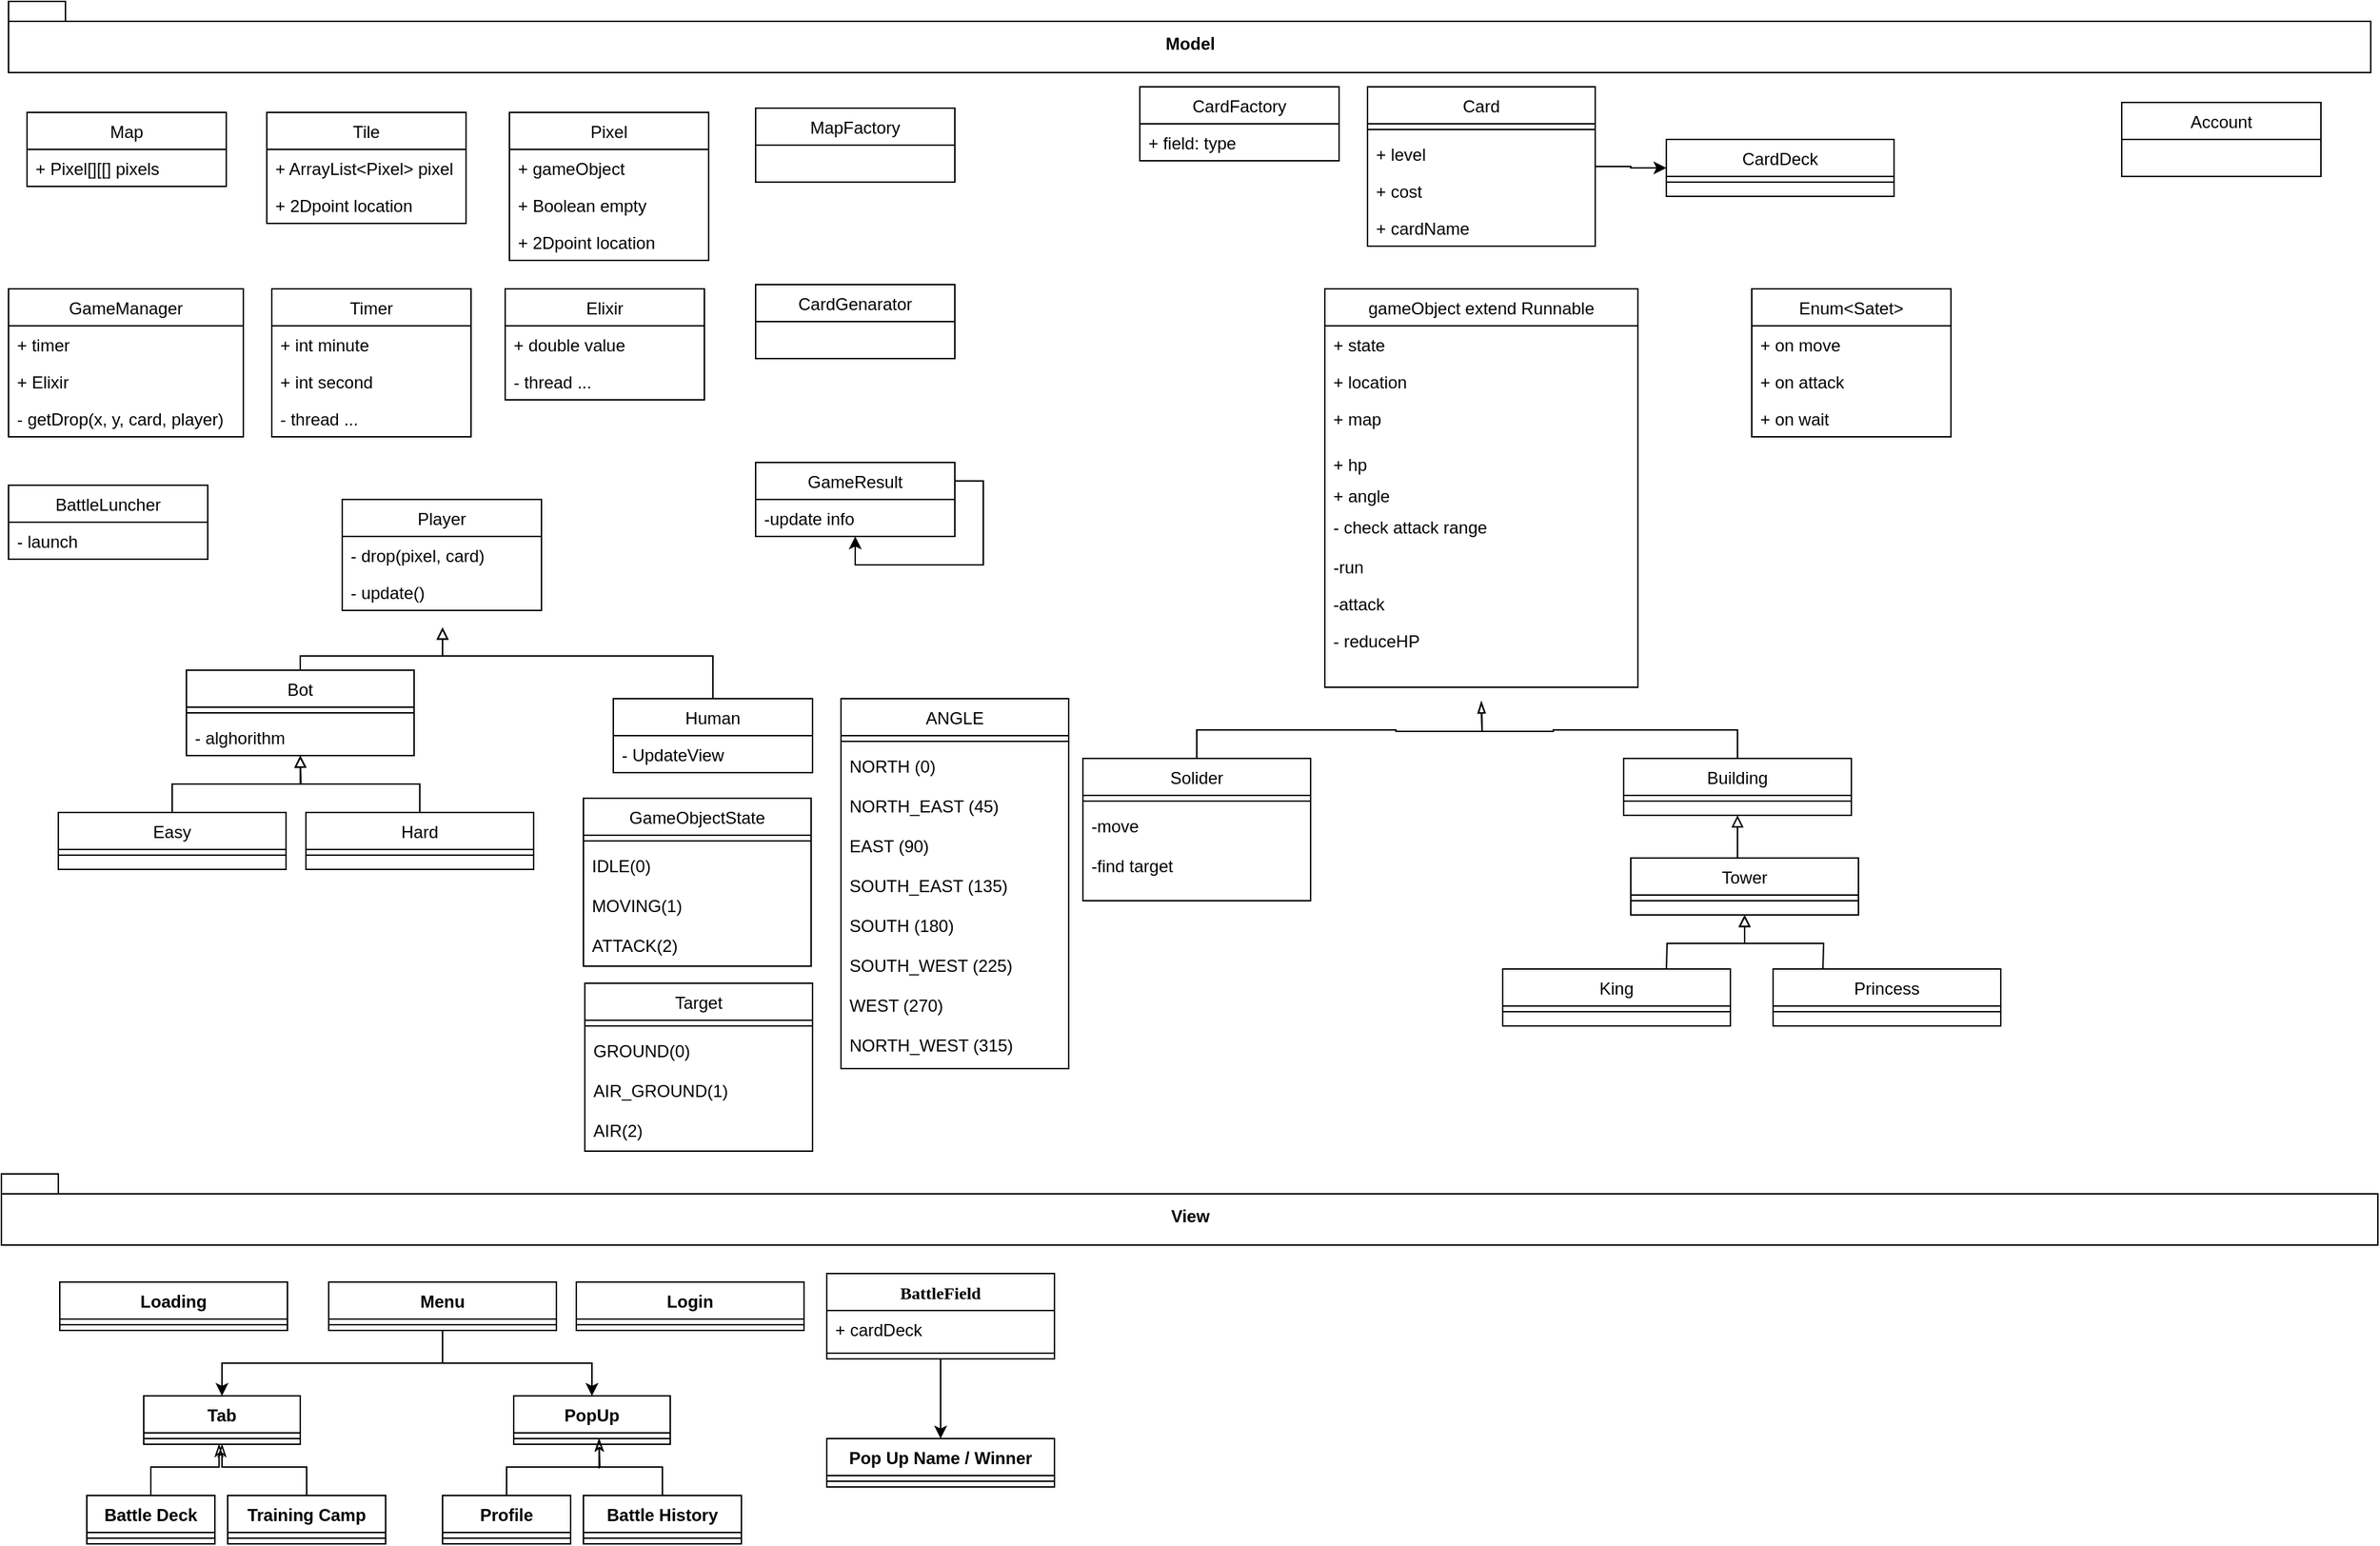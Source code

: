 <mxfile version="14.8.5" type="github">
  <diagram id="C5RBs43oDa-KdzZeNtuy" name="Page-1">
    <mxGraphModel dx="1504" dy="692" grid="1" gridSize="10" guides="1" tooltips="1" connect="1" arrows="1" fold="1" page="1" pageScale="1" pageWidth="827" pageHeight="1169" math="0" shadow="0">
      <root>
        <mxCell id="WIyWlLk6GJQsqaUBKTNV-0" />
        <mxCell id="WIyWlLk6GJQsqaUBKTNV-1" parent="WIyWlLk6GJQsqaUBKTNV-0" />
        <mxCell id="vwh6TF44wRvRAHBiwVrO-34" style="edgeStyle=orthogonalEdgeStyle;rounded=0;orthogonalLoop=1;jettySize=auto;html=1;exitX=0.5;exitY=0;exitDx=0;exitDy=0;endArrow=block;endFill=0;" parent="WIyWlLk6GJQsqaUBKTNV-1" source="zkfFHV4jXpPFQw0GAbJ--13" edge="1">
          <mxGeometry relative="1" as="geometry">
            <mxPoint x="320" y="440" as="targetPoint" />
            <Array as="points">
              <mxPoint x="220" y="460" />
              <mxPoint x="320" y="460" />
            </Array>
          </mxGeometry>
        </mxCell>
        <mxCell id="zkfFHV4jXpPFQw0GAbJ--13" value="Bot" style="swimlane;fontStyle=0;align=center;verticalAlign=top;childLayout=stackLayout;horizontal=1;startSize=26;horizontalStack=0;resizeParent=1;resizeLast=0;collapsible=1;marginBottom=0;rounded=0;shadow=0;strokeWidth=1;" parent="WIyWlLk6GJQsqaUBKTNV-1" vertex="1">
          <mxGeometry x="140" y="470" width="160" height="60" as="geometry">
            <mxRectangle x="340" y="380" width="170" height="26" as="alternateBounds" />
          </mxGeometry>
        </mxCell>
        <mxCell id="zkfFHV4jXpPFQw0GAbJ--15" value="" style="line;html=1;strokeWidth=1;align=left;verticalAlign=middle;spacingTop=-1;spacingLeft=3;spacingRight=3;rotatable=0;labelPosition=right;points=[];portConstraint=eastwest;" parent="zkfFHV4jXpPFQw0GAbJ--13" vertex="1">
          <mxGeometry y="26" width="160" height="8" as="geometry" />
        </mxCell>
        <mxCell id="vwh6TF44wRvRAHBiwVrO-35" value="- alghorithm" style="text;strokeColor=none;fillColor=none;align=left;verticalAlign=top;spacingLeft=4;spacingRight=4;overflow=hidden;rotatable=0;points=[[0,0.5],[1,0.5]];portConstraint=eastwest;" parent="zkfFHV4jXpPFQw0GAbJ--13" vertex="1">
          <mxGeometry y="34" width="160" height="26" as="geometry" />
        </mxCell>
        <mxCell id="m0_-Z6Xck56UKlyoazXp-0" value="View" style="shape=folder;fontStyle=1;spacingTop=10;tabWidth=40;tabHeight=14;tabPosition=left;html=1;" parent="WIyWlLk6GJQsqaUBKTNV-1" vertex="1">
          <mxGeometry x="10" y="824" width="1670" height="50" as="geometry" />
        </mxCell>
        <mxCell id="m0_-Z6Xck56UKlyoazXp-8" style="edgeStyle=orthogonalEdgeStyle;rounded=0;orthogonalLoop=1;jettySize=auto;html=1;exitX=0.75;exitY=0;exitDx=0;exitDy=0;entryX=0.5;entryY=1;entryDx=0;entryDy=0;endArrow=block;endFill=0;" parent="WIyWlLk6GJQsqaUBKTNV-1" source="m0_-Z6Xck56UKlyoazXp-4" target="zkfFHV4jXpPFQw0GAbJ--13" edge="1">
          <mxGeometry relative="1" as="geometry">
            <Array as="points">
              <mxPoint x="130" y="570" />
              <mxPoint x="130" y="550" />
              <mxPoint x="220" y="550" />
            </Array>
          </mxGeometry>
        </mxCell>
        <mxCell id="m0_-Z6Xck56UKlyoazXp-4" value="Easy&#xa;" style="swimlane;fontStyle=0;align=center;verticalAlign=top;childLayout=stackLayout;horizontal=1;startSize=26;horizontalStack=0;resizeParent=1;resizeLast=0;collapsible=1;marginBottom=0;rounded=0;shadow=0;strokeWidth=1;" parent="WIyWlLk6GJQsqaUBKTNV-1" vertex="1">
          <mxGeometry x="50" y="570" width="160" height="40" as="geometry">
            <mxRectangle x="340" y="380" width="170" height="26" as="alternateBounds" />
          </mxGeometry>
        </mxCell>
        <mxCell id="m0_-Z6Xck56UKlyoazXp-5" value="" style="line;html=1;strokeWidth=1;align=left;verticalAlign=middle;spacingTop=-1;spacingLeft=3;spacingRight=3;rotatable=0;labelPosition=right;points=[];portConstraint=eastwest;" parent="m0_-Z6Xck56UKlyoazXp-4" vertex="1">
          <mxGeometry y="26" width="160" height="8" as="geometry" />
        </mxCell>
        <mxCell id="m0_-Z6Xck56UKlyoazXp-9" style="edgeStyle=orthogonalEdgeStyle;rounded=0;orthogonalLoop=1;jettySize=auto;html=1;exitX=0.5;exitY=0;exitDx=0;exitDy=0;endArrow=block;endFill=0;" parent="WIyWlLk6GJQsqaUBKTNV-1" source="m0_-Z6Xck56UKlyoazXp-6" edge="1">
          <mxGeometry relative="1" as="geometry">
            <mxPoint x="220" y="530" as="targetPoint" />
            <mxPoint x="280" y="570" as="sourcePoint" />
          </mxGeometry>
        </mxCell>
        <mxCell id="m0_-Z6Xck56UKlyoazXp-6" value="Hard" style="swimlane;fontStyle=0;align=center;verticalAlign=top;childLayout=stackLayout;horizontal=1;startSize=26;horizontalStack=0;resizeParent=1;resizeLast=0;collapsible=1;marginBottom=0;rounded=0;shadow=0;strokeWidth=1;" parent="WIyWlLk6GJQsqaUBKTNV-1" vertex="1">
          <mxGeometry x="224" y="570" width="160" height="40" as="geometry">
            <mxRectangle x="340" y="380" width="170" height="26" as="alternateBounds" />
          </mxGeometry>
        </mxCell>
        <mxCell id="m0_-Z6Xck56UKlyoazXp-7" value="" style="line;html=1;strokeWidth=1;align=left;verticalAlign=middle;spacingTop=-1;spacingLeft=3;spacingRight=3;rotatable=0;labelPosition=right;points=[];portConstraint=eastwest;" parent="m0_-Z6Xck56UKlyoazXp-6" vertex="1">
          <mxGeometry y="26" width="160" height="8" as="geometry" />
        </mxCell>
        <mxCell id="gLrqmTYGZ2MxuX518SLK-47" style="edgeStyle=orthogonalEdgeStyle;rounded=0;orthogonalLoop=1;jettySize=auto;html=1;exitX=1;exitY=0.5;exitDx=0;exitDy=0;entryX=0;entryY=0.5;entryDx=0;entryDy=0;fontFamily=Verdana;endArrow=classic;endFill=1;" parent="WIyWlLk6GJQsqaUBKTNV-1" source="m0_-Z6Xck56UKlyoazXp-17" target="gLrqmTYGZ2MxuX518SLK-44" edge="1">
          <mxGeometry relative="1" as="geometry" />
        </mxCell>
        <mxCell id="m0_-Z6Xck56UKlyoazXp-17" value="Card" style="swimlane;fontStyle=0;align=center;verticalAlign=top;childLayout=stackLayout;horizontal=1;startSize=26;horizontalStack=0;resizeParent=1;resizeLast=0;collapsible=1;marginBottom=0;rounded=0;shadow=0;strokeWidth=1;" parent="WIyWlLk6GJQsqaUBKTNV-1" vertex="1">
          <mxGeometry x="970" y="60" width="160" height="112" as="geometry">
            <mxRectangle x="550" y="140" width="160" height="26" as="alternateBounds" />
          </mxGeometry>
        </mxCell>
        <mxCell id="m0_-Z6Xck56UKlyoazXp-18" value="" style="line;html=1;strokeWidth=1;align=left;verticalAlign=middle;spacingTop=-1;spacingLeft=3;spacingRight=3;rotatable=0;labelPosition=right;points=[];portConstraint=eastwest;" parent="m0_-Z6Xck56UKlyoazXp-17" vertex="1">
          <mxGeometry y="26" width="160" height="8" as="geometry" />
        </mxCell>
        <mxCell id="zqAuQhhgoHddIaEAl3AS-35" value="+ level" style="text;strokeColor=none;fillColor=none;align=left;verticalAlign=top;spacingLeft=4;spacingRight=4;overflow=hidden;rotatable=0;points=[[0,0.5],[1,0.5]];portConstraint=eastwest;" parent="m0_-Z6Xck56UKlyoazXp-17" vertex="1">
          <mxGeometry y="34" width="160" height="26" as="geometry" />
        </mxCell>
        <mxCell id="zqAuQhhgoHddIaEAl3AS-34" value="+ cost" style="text;strokeColor=none;fillColor=none;align=left;verticalAlign=top;spacingLeft=4;spacingRight=4;overflow=hidden;rotatable=0;points=[[0,0.5],[1,0.5]];portConstraint=eastwest;" parent="m0_-Z6Xck56UKlyoazXp-17" vertex="1">
          <mxGeometry y="60" width="160" height="26" as="geometry" />
        </mxCell>
        <mxCell id="zqAuQhhgoHddIaEAl3AS-37" value="+ cardName" style="text;strokeColor=none;fillColor=none;align=left;verticalAlign=top;spacingLeft=4;spacingRight=4;overflow=hidden;rotatable=0;points=[[0,0.5],[1,0.5]];portConstraint=eastwest;" parent="m0_-Z6Xck56UKlyoazXp-17" vertex="1">
          <mxGeometry y="86" width="160" height="26" as="geometry" />
        </mxCell>
        <mxCell id="m0_-Z6Xck56UKlyoazXp-35" value="Model" style="shape=folder;fontStyle=1;spacingTop=10;tabWidth=40;tabHeight=14;tabPosition=left;html=1;" parent="WIyWlLk6GJQsqaUBKTNV-1" vertex="1">
          <mxGeometry x="15" width="1660" height="50" as="geometry" />
        </mxCell>
        <mxCell id="m0_-Z6Xck56UKlyoazXp-59" value="Loading" style="swimlane;fontStyle=1;align=center;verticalAlign=top;childLayout=stackLayout;horizontal=1;startSize=26;horizontalStack=0;resizeParent=1;resizeParentMax=0;resizeLast=0;collapsible=1;marginBottom=0;fillColor=none;gradientColor=none;" parent="WIyWlLk6GJQsqaUBKTNV-1" vertex="1">
          <mxGeometry x="51" y="900" width="160" height="34" as="geometry" />
        </mxCell>
        <mxCell id="m0_-Z6Xck56UKlyoazXp-61" value="" style="line;strokeWidth=1;fillColor=none;align=left;verticalAlign=middle;spacingTop=-1;spacingLeft=3;spacingRight=3;rotatable=0;labelPosition=right;points=[];portConstraint=eastwest;" parent="m0_-Z6Xck56UKlyoazXp-59" vertex="1">
          <mxGeometry y="26" width="160" height="8" as="geometry" />
        </mxCell>
        <mxCell id="m0_-Z6Xck56UKlyoazXp-80" style="edgeStyle=orthogonalEdgeStyle;rounded=0;orthogonalLoop=1;jettySize=auto;html=1;exitX=0.5;exitY=1;exitDx=0;exitDy=0;entryX=0.5;entryY=0;entryDx=0;entryDy=0;endArrow=classic;endFill=1;" parent="WIyWlLk6GJQsqaUBKTNV-1" source="m0_-Z6Xck56UKlyoazXp-63" target="m0_-Z6Xck56UKlyoazXp-75" edge="1">
          <mxGeometry relative="1" as="geometry" />
        </mxCell>
        <mxCell id="m0_-Z6Xck56UKlyoazXp-93" style="edgeStyle=orthogonalEdgeStyle;rounded=0;orthogonalLoop=1;jettySize=auto;html=1;exitX=0.5;exitY=1;exitDx=0;exitDy=0;endArrow=classic;endFill=1;" parent="WIyWlLk6GJQsqaUBKTNV-1" source="m0_-Z6Xck56UKlyoazXp-63" target="m0_-Z6Xck56UKlyoazXp-91" edge="1">
          <mxGeometry relative="1" as="geometry" />
        </mxCell>
        <mxCell id="m0_-Z6Xck56UKlyoazXp-63" value="Menu" style="swimlane;fontStyle=1;align=center;verticalAlign=top;childLayout=stackLayout;horizontal=1;startSize=26;horizontalStack=0;resizeParent=1;resizeParentMax=0;resizeLast=0;collapsible=1;marginBottom=0;fillColor=none;gradientColor=none;" parent="WIyWlLk6GJQsqaUBKTNV-1" vertex="1">
          <mxGeometry x="240" y="900" width="160" height="34" as="geometry" />
        </mxCell>
        <mxCell id="m0_-Z6Xck56UKlyoazXp-65" value="" style="line;strokeWidth=1;fillColor=none;align=left;verticalAlign=middle;spacingTop=-1;spacingLeft=3;spacingRight=3;rotatable=0;labelPosition=right;points=[];portConstraint=eastwest;" parent="m0_-Z6Xck56UKlyoazXp-63" vertex="1">
          <mxGeometry y="26" width="160" height="8" as="geometry" />
        </mxCell>
        <mxCell id="m0_-Z6Xck56UKlyoazXp-67" value="Login" style="swimlane;fontStyle=1;align=center;verticalAlign=top;childLayout=stackLayout;horizontal=1;startSize=26;horizontalStack=0;resizeParent=1;resizeParentMax=0;resizeLast=0;collapsible=1;marginBottom=0;fillColor=none;gradientColor=none;" parent="WIyWlLk6GJQsqaUBKTNV-1" vertex="1">
          <mxGeometry x="414" y="900" width="160" height="34" as="geometry" />
        </mxCell>
        <mxCell id="m0_-Z6Xck56UKlyoazXp-69" value="" style="line;strokeWidth=1;fillColor=none;align=left;verticalAlign=middle;spacingTop=-1;spacingLeft=3;spacingRight=3;rotatable=0;labelPosition=right;points=[];portConstraint=eastwest;" parent="m0_-Z6Xck56UKlyoazXp-67" vertex="1">
          <mxGeometry y="26" width="160" height="8" as="geometry" />
        </mxCell>
        <mxCell id="m0_-Z6Xck56UKlyoazXp-85" style="edgeStyle=orthogonalEdgeStyle;rounded=0;orthogonalLoop=1;jettySize=auto;html=1;exitX=0.5;exitY=1;exitDx=0;exitDy=0;entryX=0.5;entryY=0;entryDx=0;entryDy=0;endArrow=classic;endFill=1;" parent="WIyWlLk6GJQsqaUBKTNV-1" source="gLrqmTYGZ2MxuX518SLK-24" target="m0_-Z6Xck56UKlyoazXp-81" edge="1">
          <mxGeometry relative="1" as="geometry">
            <mxPoint x="670" y="980" as="sourcePoint" />
          </mxGeometry>
        </mxCell>
        <mxCell id="m0_-Z6Xck56UKlyoazXp-75" value="Tab" style="swimlane;fontStyle=1;align=center;verticalAlign=top;childLayout=stackLayout;horizontal=1;startSize=26;horizontalStack=0;resizeParent=1;resizeParentMax=0;resizeLast=0;collapsible=1;marginBottom=0;fillColor=none;gradientColor=none;" parent="WIyWlLk6GJQsqaUBKTNV-1" vertex="1">
          <mxGeometry x="110" y="980" width="110" height="34" as="geometry" />
        </mxCell>
        <mxCell id="m0_-Z6Xck56UKlyoazXp-77" value="" style="line;strokeWidth=1;fillColor=none;align=left;verticalAlign=middle;spacingTop=-1;spacingLeft=3;spacingRight=3;rotatable=0;labelPosition=right;points=[];portConstraint=eastwest;" parent="m0_-Z6Xck56UKlyoazXp-75" vertex="1">
          <mxGeometry y="26" width="110" height="8" as="geometry" />
        </mxCell>
        <mxCell id="m0_-Z6Xck56UKlyoazXp-81" value="Pop Up Name / Winner" style="swimlane;fontStyle=1;align=center;verticalAlign=top;childLayout=stackLayout;horizontal=1;startSize=26;horizontalStack=0;resizeParent=1;resizeParentMax=0;resizeLast=0;collapsible=1;marginBottom=0;fillColor=none;gradientColor=none;" parent="WIyWlLk6GJQsqaUBKTNV-1" vertex="1">
          <mxGeometry x="590" y="1010" width="160" height="34" as="geometry" />
        </mxCell>
        <mxCell id="m0_-Z6Xck56UKlyoazXp-83" value="" style="line;strokeWidth=1;fillColor=none;align=left;verticalAlign=middle;spacingTop=-1;spacingLeft=3;spacingRight=3;rotatable=0;labelPosition=right;points=[];portConstraint=eastwest;" parent="m0_-Z6Xck56UKlyoazXp-81" vertex="1">
          <mxGeometry y="26" width="160" height="8" as="geometry" />
        </mxCell>
        <mxCell id="m0_-Z6Xck56UKlyoazXp-91" value="PopUp" style="swimlane;fontStyle=1;align=center;verticalAlign=top;childLayout=stackLayout;horizontal=1;startSize=26;horizontalStack=0;resizeParent=1;resizeParentMax=0;resizeLast=0;collapsible=1;marginBottom=0;fillColor=none;gradientColor=none;" parent="WIyWlLk6GJQsqaUBKTNV-1" vertex="1">
          <mxGeometry x="370" y="980" width="110" height="34" as="geometry" />
        </mxCell>
        <mxCell id="m0_-Z6Xck56UKlyoazXp-92" value="" style="line;strokeWidth=1;fillColor=none;align=left;verticalAlign=middle;spacingTop=-1;spacingLeft=3;spacingRight=3;rotatable=0;labelPosition=right;points=[];portConstraint=eastwest;" parent="m0_-Z6Xck56UKlyoazXp-91" vertex="1">
          <mxGeometry y="26" width="110" height="8" as="geometry" />
        </mxCell>
        <mxCell id="gLrqmTYGZ2MxuX518SLK-5" style="edgeStyle=orthogonalEdgeStyle;rounded=0;orthogonalLoop=1;jettySize=auto;html=1;exitX=0.5;exitY=0;exitDx=0;exitDy=0;entryX=0.481;entryY=1;entryDx=0;entryDy=0;entryPerimeter=0;endArrow=classicThin;endFill=0;" parent="WIyWlLk6GJQsqaUBKTNV-1" source="gLrqmTYGZ2MxuX518SLK-0" target="m0_-Z6Xck56UKlyoazXp-77" edge="1">
          <mxGeometry relative="1" as="geometry" />
        </mxCell>
        <mxCell id="gLrqmTYGZ2MxuX518SLK-0" value="Battle Deck" style="swimlane;fontStyle=1;align=center;verticalAlign=top;childLayout=stackLayout;horizontal=1;startSize=26;horizontalStack=0;resizeParent=1;resizeParentMax=0;resizeLast=0;collapsible=1;marginBottom=0;fillColor=none;gradientColor=none;" parent="WIyWlLk6GJQsqaUBKTNV-1" vertex="1">
          <mxGeometry x="70" y="1050" width="90" height="34" as="geometry" />
        </mxCell>
        <mxCell id="gLrqmTYGZ2MxuX518SLK-1" value="" style="line;strokeWidth=1;fillColor=none;align=left;verticalAlign=middle;spacingTop=-1;spacingLeft=3;spacingRight=3;rotatable=0;labelPosition=right;points=[];portConstraint=eastwest;" parent="gLrqmTYGZ2MxuX518SLK-0" vertex="1">
          <mxGeometry y="26" width="90" height="8" as="geometry" />
        </mxCell>
        <mxCell id="gLrqmTYGZ2MxuX518SLK-10" style="edgeStyle=orthogonalEdgeStyle;rounded=0;orthogonalLoop=1;jettySize=auto;html=1;exitX=0.5;exitY=0;exitDx=0;exitDy=0;endArrow=classicThin;endFill=0;entryX=0.5;entryY=1;entryDx=0;entryDy=0;" parent="WIyWlLk6GJQsqaUBKTNV-1" source="gLrqmTYGZ2MxuX518SLK-2" target="m0_-Z6Xck56UKlyoazXp-75" edge="1">
          <mxGeometry relative="1" as="geometry">
            <mxPoint x="180" y="1020" as="targetPoint" />
          </mxGeometry>
        </mxCell>
        <mxCell id="gLrqmTYGZ2MxuX518SLK-2" value="Training Camp" style="swimlane;fontStyle=1;align=center;verticalAlign=top;childLayout=stackLayout;horizontal=1;startSize=26;horizontalStack=0;resizeParent=1;resizeParentMax=0;resizeLast=0;collapsible=1;marginBottom=0;fillColor=none;gradientColor=none;" parent="WIyWlLk6GJQsqaUBKTNV-1" vertex="1">
          <mxGeometry x="169" y="1050" width="111" height="34" as="geometry" />
        </mxCell>
        <mxCell id="gLrqmTYGZ2MxuX518SLK-3" value="" style="line;strokeWidth=1;fillColor=none;align=left;verticalAlign=middle;spacingTop=-1;spacingLeft=3;spacingRight=3;rotatable=0;labelPosition=right;points=[];portConstraint=eastwest;" parent="gLrqmTYGZ2MxuX518SLK-2" vertex="1">
          <mxGeometry y="26" width="111" height="8" as="geometry" />
        </mxCell>
        <mxCell id="gLrqmTYGZ2MxuX518SLK-21" style="edgeStyle=orthogonalEdgeStyle;rounded=0;orthogonalLoop=1;jettySize=auto;html=1;exitX=0.5;exitY=0;exitDx=0;exitDy=0;endArrow=classicThin;endFill=0;" parent="WIyWlLk6GJQsqaUBKTNV-1" source="gLrqmTYGZ2MxuX518SLK-11" edge="1">
          <mxGeometry relative="1" as="geometry">
            <mxPoint x="430" y="1010" as="targetPoint" />
          </mxGeometry>
        </mxCell>
        <mxCell id="gLrqmTYGZ2MxuX518SLK-11" value="Profile" style="swimlane;fontStyle=1;align=center;verticalAlign=top;childLayout=stackLayout;horizontal=1;startSize=26;horizontalStack=0;resizeParent=1;resizeParentMax=0;resizeLast=0;collapsible=1;marginBottom=0;fillColor=none;gradientColor=none;" parent="WIyWlLk6GJQsqaUBKTNV-1" vertex="1">
          <mxGeometry x="320" y="1050" width="90" height="34" as="geometry" />
        </mxCell>
        <mxCell id="gLrqmTYGZ2MxuX518SLK-12" value="" style="line;strokeWidth=1;fillColor=none;align=left;verticalAlign=middle;spacingTop=-1;spacingLeft=3;spacingRight=3;rotatable=0;labelPosition=right;points=[];portConstraint=eastwest;" parent="gLrqmTYGZ2MxuX518SLK-11" vertex="1">
          <mxGeometry y="26" width="90" height="8" as="geometry" />
        </mxCell>
        <mxCell id="gLrqmTYGZ2MxuX518SLK-19" style="edgeStyle=orthogonalEdgeStyle;rounded=0;orthogonalLoop=1;jettySize=auto;html=1;exitX=0.5;exitY=0;exitDx=0;exitDy=0;endArrow=classicThin;endFill=0;" parent="WIyWlLk6GJQsqaUBKTNV-1" source="gLrqmTYGZ2MxuX518SLK-13" edge="1">
          <mxGeometry relative="1" as="geometry">
            <mxPoint x="430" y="1010" as="targetPoint" />
          </mxGeometry>
        </mxCell>
        <mxCell id="gLrqmTYGZ2MxuX518SLK-13" value=" Battle History" style="swimlane;fontStyle=1;align=center;verticalAlign=top;childLayout=stackLayout;horizontal=1;startSize=26;horizontalStack=0;resizeParent=1;resizeParentMax=0;resizeLast=0;collapsible=1;marginBottom=0;fillColor=none;gradientColor=none;" parent="WIyWlLk6GJQsqaUBKTNV-1" vertex="1">
          <mxGeometry x="419" y="1050" width="111" height="34" as="geometry" />
        </mxCell>
        <mxCell id="gLrqmTYGZ2MxuX518SLK-14" value="" style="line;strokeWidth=1;fillColor=none;align=left;verticalAlign=middle;spacingTop=-1;spacingLeft=3;spacingRight=3;rotatable=0;labelPosition=right;points=[];portConstraint=eastwest;" parent="gLrqmTYGZ2MxuX518SLK-13" vertex="1">
          <mxGeometry y="26" width="111" height="8" as="geometry" />
        </mxCell>
        <mxCell id="gLrqmTYGZ2MxuX518SLK-24" value="BattleField" style="swimlane;fontStyle=1;align=center;verticalAlign=top;childLayout=stackLayout;horizontal=1;startSize=26;horizontalStack=0;resizeParent=1;resizeParentMax=0;resizeLast=0;collapsible=1;marginBottom=0;fontFamily=Verdana;" parent="WIyWlLk6GJQsqaUBKTNV-1" vertex="1">
          <mxGeometry x="590" y="894" width="160" height="60" as="geometry" />
        </mxCell>
        <mxCell id="gLrqmTYGZ2MxuX518SLK-25" value="+ cardDeck" style="text;strokeColor=none;fillColor=none;align=left;verticalAlign=top;spacingLeft=4;spacingRight=4;overflow=hidden;rotatable=0;points=[[0,0.5],[1,0.5]];portConstraint=eastwest;" parent="gLrqmTYGZ2MxuX518SLK-24" vertex="1">
          <mxGeometry y="26" width="160" height="26" as="geometry" />
        </mxCell>
        <mxCell id="gLrqmTYGZ2MxuX518SLK-26" value="" style="line;strokeWidth=1;fillColor=none;align=left;verticalAlign=middle;spacingTop=-1;spacingLeft=3;spacingRight=3;rotatable=0;labelPosition=right;points=[];portConstraint=eastwest;" parent="gLrqmTYGZ2MxuX518SLK-24" vertex="1">
          <mxGeometry y="52" width="160" height="8" as="geometry" />
        </mxCell>
        <mxCell id="gLrqmTYGZ2MxuX518SLK-44" value="CardDeck" style="swimlane;fontStyle=0;align=center;verticalAlign=top;childLayout=stackLayout;horizontal=1;startSize=26;horizontalStack=0;resizeParent=1;resizeLast=0;collapsible=1;marginBottom=0;rounded=0;shadow=0;strokeWidth=1;" parent="WIyWlLk6GJQsqaUBKTNV-1" vertex="1">
          <mxGeometry x="1180" y="97" width="160" height="40" as="geometry">
            <mxRectangle x="550" y="140" width="160" height="26" as="alternateBounds" />
          </mxGeometry>
        </mxCell>
        <mxCell id="gLrqmTYGZ2MxuX518SLK-45" value="" style="line;html=1;strokeWidth=1;align=left;verticalAlign=middle;spacingTop=-1;spacingLeft=3;spacingRight=3;rotatable=0;labelPosition=right;points=[];portConstraint=eastwest;" parent="gLrqmTYGZ2MxuX518SLK-44" vertex="1">
          <mxGeometry y="26" width="160" height="8" as="geometry" />
        </mxCell>
        <mxCell id="zqAuQhhgoHddIaEAl3AS-0" value="Map" style="swimlane;fontStyle=0;childLayout=stackLayout;horizontal=1;startSize=26;fillColor=none;horizontalStack=0;resizeParent=1;resizeParentMax=0;resizeLast=0;collapsible=1;marginBottom=0;" parent="WIyWlLk6GJQsqaUBKTNV-1" vertex="1">
          <mxGeometry x="28" y="78" width="140" height="52" as="geometry" />
        </mxCell>
        <mxCell id="zqAuQhhgoHddIaEAl3AS-2" value="+ Pixel[][[] pixels" style="text;strokeColor=none;fillColor=none;align=left;verticalAlign=top;spacingLeft=4;spacingRight=4;overflow=hidden;rotatable=0;points=[[0,0.5],[1,0.5]];portConstraint=eastwest;" parent="zqAuQhhgoHddIaEAl3AS-0" vertex="1">
          <mxGeometry y="26" width="140" height="26" as="geometry" />
        </mxCell>
        <mxCell id="zqAuQhhgoHddIaEAl3AS-4" value="Tile" style="swimlane;fontStyle=0;childLayout=stackLayout;horizontal=1;startSize=26;fillColor=none;horizontalStack=0;resizeParent=1;resizeParentMax=0;resizeLast=0;collapsible=1;marginBottom=0;" parent="WIyWlLk6GJQsqaUBKTNV-1" vertex="1">
          <mxGeometry x="196.5" y="78" width="140" height="78" as="geometry" />
        </mxCell>
        <mxCell id="zqAuQhhgoHddIaEAl3AS-5" value="+ ArrayList&lt;Pixel&gt; pixel" style="text;strokeColor=none;fillColor=none;align=left;verticalAlign=top;spacingLeft=4;spacingRight=4;overflow=hidden;rotatable=0;points=[[0,0.5],[1,0.5]];portConstraint=eastwest;" parent="zqAuQhhgoHddIaEAl3AS-4" vertex="1">
          <mxGeometry y="26" width="140" height="26" as="geometry" />
        </mxCell>
        <mxCell id="zqAuQhhgoHddIaEAl3AS-6" value="+ 2Dpoint location" style="text;strokeColor=none;fillColor=none;align=left;verticalAlign=top;spacingLeft=4;spacingRight=4;overflow=hidden;rotatable=0;points=[[0,0.5],[1,0.5]];portConstraint=eastwest;" parent="zqAuQhhgoHddIaEAl3AS-4" vertex="1">
          <mxGeometry y="52" width="140" height="26" as="geometry" />
        </mxCell>
        <mxCell id="zqAuQhhgoHddIaEAl3AS-8" value="Pixel" style="swimlane;fontStyle=0;childLayout=stackLayout;horizontal=1;startSize=26;fillColor=none;horizontalStack=0;resizeParent=1;resizeParentMax=0;resizeLast=0;collapsible=1;marginBottom=0;" parent="WIyWlLk6GJQsqaUBKTNV-1" vertex="1">
          <mxGeometry x="367" y="78" width="140" height="104" as="geometry" />
        </mxCell>
        <mxCell id="zqAuQhhgoHddIaEAl3AS-10" value="+ gameObject" style="text;strokeColor=none;fillColor=none;align=left;verticalAlign=top;spacingLeft=4;spacingRight=4;overflow=hidden;rotatable=0;points=[[0,0.5],[1,0.5]];portConstraint=eastwest;" parent="zqAuQhhgoHddIaEAl3AS-8" vertex="1">
          <mxGeometry y="26" width="140" height="26" as="geometry" />
        </mxCell>
        <mxCell id="zqAuQhhgoHddIaEAl3AS-11" value="+ Boolean empty" style="text;strokeColor=none;fillColor=none;align=left;verticalAlign=top;spacingLeft=4;spacingRight=4;overflow=hidden;rotatable=0;points=[[0,0.5],[1,0.5]];portConstraint=eastwest;" parent="zqAuQhhgoHddIaEAl3AS-8" vertex="1">
          <mxGeometry y="52" width="140" height="26" as="geometry" />
        </mxCell>
        <mxCell id="zqAuQhhgoHddIaEAl3AS-12" value="+ 2Dpoint location" style="text;strokeColor=none;fillColor=none;align=left;verticalAlign=top;spacingLeft=4;spacingRight=4;overflow=hidden;rotatable=0;points=[[0,0.5],[1,0.5]];portConstraint=eastwest;" parent="zqAuQhhgoHddIaEAl3AS-8" vertex="1">
          <mxGeometry y="78" width="140" height="26" as="geometry" />
        </mxCell>
        <mxCell id="zqAuQhhgoHddIaEAl3AS-14" value="gameObject extend Runnable" style="swimlane;fontStyle=0;childLayout=stackLayout;horizontal=1;startSize=26;fillColor=none;horizontalStack=0;resizeParent=1;resizeParentMax=0;resizeLast=0;collapsible=1;marginBottom=0;" parent="WIyWlLk6GJQsqaUBKTNV-1" vertex="1">
          <mxGeometry x="940" y="202" width="220" height="280" as="geometry" />
        </mxCell>
        <mxCell id="zqAuQhhgoHddIaEAl3AS-38" value="+ state" style="text;strokeColor=none;fillColor=none;align=left;verticalAlign=top;spacingLeft=4;spacingRight=4;overflow=hidden;rotatable=0;points=[[0,0.5],[1,0.5]];portConstraint=eastwest;" parent="zqAuQhhgoHddIaEAl3AS-14" vertex="1">
          <mxGeometry y="26" width="220" height="26" as="geometry" />
        </mxCell>
        <mxCell id="zqAuQhhgoHddIaEAl3AS-39" value="+ location" style="text;strokeColor=none;fillColor=none;align=left;verticalAlign=top;spacingLeft=4;spacingRight=4;overflow=hidden;rotatable=0;points=[[0,0.5],[1,0.5]];portConstraint=eastwest;" parent="zqAuQhhgoHddIaEAl3AS-14" vertex="1">
          <mxGeometry y="52" width="220" height="26" as="geometry" />
        </mxCell>
        <mxCell id="zqAuQhhgoHddIaEAl3AS-46" value="+ map" style="text;strokeColor=none;fillColor=none;align=left;verticalAlign=top;spacingLeft=4;spacingRight=4;overflow=hidden;rotatable=0;points=[[0,0.5],[1,0.5]];portConstraint=eastwest;" parent="zqAuQhhgoHddIaEAl3AS-14" vertex="1">
          <mxGeometry y="78" width="220" height="32" as="geometry" />
        </mxCell>
        <mxCell id="zqAuQhhgoHddIaEAl3AS-58" value="+ hp" style="text;strokeColor=none;fillColor=none;align=left;verticalAlign=top;spacingLeft=4;spacingRight=4;overflow=hidden;rotatable=0;points=[[0,0.5],[1,0.5]];portConstraint=eastwest;" parent="zqAuQhhgoHddIaEAl3AS-14" vertex="1">
          <mxGeometry y="110" width="220" height="22" as="geometry" />
        </mxCell>
        <mxCell id="zqAuQhhgoHddIaEAl3AS-36" value="+ angle" style="text;strokeColor=none;fillColor=none;align=left;verticalAlign=top;spacingLeft=4;spacingRight=4;overflow=hidden;rotatable=0;points=[[0,0.5],[1,0.5]];portConstraint=eastwest;" parent="zqAuQhhgoHddIaEAl3AS-14" vertex="1">
          <mxGeometry y="132" width="220" height="22" as="geometry" />
        </mxCell>
        <mxCell id="zqAuQhhgoHddIaEAl3AS-53" value="- check attack range" style="text;strokeColor=none;fillColor=none;align=left;verticalAlign=top;spacingLeft=4;spacingRight=4;overflow=hidden;rotatable=0;points=[[0,0.5],[1,0.5]];portConstraint=eastwest;" parent="zqAuQhhgoHddIaEAl3AS-14" vertex="1">
          <mxGeometry y="154" width="220" height="28" as="geometry" />
        </mxCell>
        <mxCell id="zqAuQhhgoHddIaEAl3AS-57" value="-run" style="text;strokeColor=none;fillColor=none;align=left;verticalAlign=top;spacingLeft=4;spacingRight=4;overflow=hidden;rotatable=0;points=[[0,0.5],[1,0.5]];portConstraint=eastwest;" parent="zqAuQhhgoHddIaEAl3AS-14" vertex="1">
          <mxGeometry y="182" width="220" height="26" as="geometry" />
        </mxCell>
        <mxCell id="zqAuQhhgoHddIaEAl3AS-62" value="-attack" style="text;strokeColor=none;fillColor=none;align=left;verticalAlign=top;spacingLeft=4;spacingRight=4;overflow=hidden;rotatable=0;points=[[0,0.5],[1,0.5]];portConstraint=eastwest;" parent="zqAuQhhgoHddIaEAl3AS-14" vertex="1">
          <mxGeometry y="208" width="220" height="26" as="geometry" />
        </mxCell>
        <mxCell id="zqAuQhhgoHddIaEAl3AS-52" value="- reduceHP" style="text;strokeColor=none;fillColor=none;align=left;verticalAlign=top;spacingLeft=4;spacingRight=4;overflow=hidden;rotatable=0;points=[[0,0.5],[1,0.5]];portConstraint=eastwest;" parent="zqAuQhhgoHddIaEAl3AS-14" vertex="1">
          <mxGeometry y="234" width="220" height="46" as="geometry" />
        </mxCell>
        <mxCell id="zqAuQhhgoHddIaEAl3AS-60" style="edgeStyle=orthogonalEdgeStyle;rounded=0;orthogonalLoop=1;jettySize=auto;html=1;exitX=0.5;exitY=0;exitDx=0;exitDy=0;endArrow=blockThin;endFill=0;" parent="WIyWlLk6GJQsqaUBKTNV-1" source="zqAuQhhgoHddIaEAl3AS-18" edge="1">
          <mxGeometry relative="1" as="geometry">
            <mxPoint x="1050" y="492" as="targetPoint" />
          </mxGeometry>
        </mxCell>
        <mxCell id="zqAuQhhgoHddIaEAl3AS-18" value="Solider" style="swimlane;fontStyle=0;align=center;verticalAlign=top;childLayout=stackLayout;horizontal=1;startSize=26;horizontalStack=0;resizeParent=1;resizeLast=0;collapsible=1;marginBottom=0;rounded=0;shadow=0;strokeWidth=1;" parent="WIyWlLk6GJQsqaUBKTNV-1" vertex="1">
          <mxGeometry x="770" y="532" width="160" height="100" as="geometry">
            <mxRectangle x="340" y="380" width="170" height="26" as="alternateBounds" />
          </mxGeometry>
        </mxCell>
        <mxCell id="zqAuQhhgoHddIaEAl3AS-19" value="" style="line;html=1;strokeWidth=1;align=left;verticalAlign=middle;spacingTop=-1;spacingLeft=3;spacingRight=3;rotatable=0;labelPosition=right;points=[];portConstraint=eastwest;" parent="zqAuQhhgoHddIaEAl3AS-18" vertex="1">
          <mxGeometry y="26" width="160" height="8" as="geometry" />
        </mxCell>
        <mxCell id="zqAuQhhgoHddIaEAl3AS-55" value="-move" style="text;strokeColor=none;fillColor=none;align=left;verticalAlign=top;spacingLeft=4;spacingRight=4;overflow=hidden;rotatable=0;points=[[0,0.5],[1,0.5]];portConstraint=eastwest;" parent="zqAuQhhgoHddIaEAl3AS-18" vertex="1">
          <mxGeometry y="34" width="160" height="28" as="geometry" />
        </mxCell>
        <mxCell id="zqAuQhhgoHddIaEAl3AS-54" value="-find target" style="text;strokeColor=none;fillColor=none;align=left;verticalAlign=top;spacingLeft=4;spacingRight=4;overflow=hidden;rotatable=0;points=[[0,0.5],[1,0.5]];portConstraint=eastwest;" parent="zqAuQhhgoHddIaEAl3AS-18" vertex="1">
          <mxGeometry y="62" width="160" height="28" as="geometry" />
        </mxCell>
        <mxCell id="zqAuQhhgoHddIaEAl3AS-61" style="edgeStyle=orthogonalEdgeStyle;rounded=0;orthogonalLoop=1;jettySize=auto;html=1;exitX=0.5;exitY=0;exitDx=0;exitDy=0;endArrow=blockThin;endFill=0;" parent="WIyWlLk6GJQsqaUBKTNV-1" source="zqAuQhhgoHddIaEAl3AS-20" edge="1">
          <mxGeometry relative="1" as="geometry">
            <mxPoint x="1050" y="492" as="targetPoint" />
          </mxGeometry>
        </mxCell>
        <mxCell id="zqAuQhhgoHddIaEAl3AS-20" value="Building" style="swimlane;fontStyle=0;align=center;verticalAlign=top;childLayout=stackLayout;horizontal=1;startSize=26;horizontalStack=0;resizeParent=1;resizeLast=0;collapsible=1;marginBottom=0;rounded=0;shadow=0;strokeWidth=1;" parent="WIyWlLk6GJQsqaUBKTNV-1" vertex="1">
          <mxGeometry x="1150" y="532" width="160" height="40" as="geometry">
            <mxRectangle x="340" y="380" width="170" height="26" as="alternateBounds" />
          </mxGeometry>
        </mxCell>
        <mxCell id="zqAuQhhgoHddIaEAl3AS-21" value="" style="line;html=1;strokeWidth=1;align=left;verticalAlign=middle;spacingTop=-1;spacingLeft=3;spacingRight=3;rotatable=0;labelPosition=right;points=[];portConstraint=eastwest;" parent="zqAuQhhgoHddIaEAl3AS-20" vertex="1">
          <mxGeometry y="26" width="160" height="8" as="geometry" />
        </mxCell>
        <mxCell id="zqAuQhhgoHddIaEAl3AS-40" value="Enum&lt;Satet&gt;" style="swimlane;fontStyle=0;childLayout=stackLayout;horizontal=1;startSize=26;fillColor=none;horizontalStack=0;resizeParent=1;resizeParentMax=0;resizeLast=0;collapsible=1;marginBottom=0;" parent="WIyWlLk6GJQsqaUBKTNV-1" vertex="1">
          <mxGeometry x="1240" y="202" width="140" height="104" as="geometry" />
        </mxCell>
        <mxCell id="zqAuQhhgoHddIaEAl3AS-41" value="+ on move" style="text;strokeColor=none;fillColor=none;align=left;verticalAlign=top;spacingLeft=4;spacingRight=4;overflow=hidden;rotatable=0;points=[[0,0.5],[1,0.5]];portConstraint=eastwest;" parent="zqAuQhhgoHddIaEAl3AS-40" vertex="1">
          <mxGeometry y="26" width="140" height="26" as="geometry" />
        </mxCell>
        <mxCell id="zqAuQhhgoHddIaEAl3AS-42" value="+ on attack" style="text;strokeColor=none;fillColor=none;align=left;verticalAlign=top;spacingLeft=4;spacingRight=4;overflow=hidden;rotatable=0;points=[[0,0.5],[1,0.5]];portConstraint=eastwest;" parent="zqAuQhhgoHddIaEAl3AS-40" vertex="1">
          <mxGeometry y="52" width="140" height="26" as="geometry" />
        </mxCell>
        <mxCell id="zqAuQhhgoHddIaEAl3AS-43" value="+ on wait" style="text;strokeColor=none;fillColor=none;align=left;verticalAlign=top;spacingLeft=4;spacingRight=4;overflow=hidden;rotatable=0;points=[[0,0.5],[1,0.5]];portConstraint=eastwest;" parent="zqAuQhhgoHddIaEAl3AS-40" vertex="1">
          <mxGeometry y="78" width="140" height="26" as="geometry" />
        </mxCell>
        <mxCell id="vwh6TF44wRvRAHBiwVrO-8" style="edgeStyle=orthogonalEdgeStyle;rounded=0;orthogonalLoop=1;jettySize=auto;html=1;exitX=0.5;exitY=0;exitDx=0;exitDy=0;entryX=0.5;entryY=1;entryDx=0;entryDy=0;endArrow=block;endFill=0;" parent="WIyWlLk6GJQsqaUBKTNV-1" source="vwh6TF44wRvRAHBiwVrO-0" target="zqAuQhhgoHddIaEAl3AS-20" edge="1">
          <mxGeometry relative="1" as="geometry" />
        </mxCell>
        <mxCell id="vwh6TF44wRvRAHBiwVrO-0" value="Tower" style="swimlane;fontStyle=0;align=center;verticalAlign=top;childLayout=stackLayout;horizontal=1;startSize=26;horizontalStack=0;resizeParent=1;resizeLast=0;collapsible=1;marginBottom=0;rounded=0;shadow=0;strokeWidth=1;" parent="WIyWlLk6GJQsqaUBKTNV-1" vertex="1">
          <mxGeometry x="1155" y="602" width="160" height="40" as="geometry">
            <mxRectangle x="550" y="140" width="160" height="26" as="alternateBounds" />
          </mxGeometry>
        </mxCell>
        <mxCell id="vwh6TF44wRvRAHBiwVrO-1" value="" style="line;html=1;strokeWidth=1;align=left;verticalAlign=middle;spacingTop=-1;spacingLeft=3;spacingRight=3;rotatable=0;labelPosition=right;points=[];portConstraint=eastwest;" parent="vwh6TF44wRvRAHBiwVrO-0" vertex="1">
          <mxGeometry y="26" width="160" height="8" as="geometry" />
        </mxCell>
        <mxCell id="vwh6TF44wRvRAHBiwVrO-2" style="edgeStyle=orthogonalEdgeStyle;rounded=0;orthogonalLoop=1;jettySize=auto;html=1;exitX=0.75;exitY=0;exitDx=0;exitDy=0;entryX=0.5;entryY=1;entryDx=0;entryDy=0;endArrow=block;endFill=0;" parent="WIyWlLk6GJQsqaUBKTNV-1" target="vwh6TF44wRvRAHBiwVrO-0" edge="1">
          <mxGeometry relative="1" as="geometry">
            <mxPoint x="1180" y="682" as="sourcePoint" />
          </mxGeometry>
        </mxCell>
        <mxCell id="vwh6TF44wRvRAHBiwVrO-3" value="King" style="swimlane;fontStyle=0;align=center;verticalAlign=top;childLayout=stackLayout;horizontal=1;startSize=26;horizontalStack=0;resizeParent=1;resizeLast=0;collapsible=1;marginBottom=0;rounded=0;shadow=0;strokeWidth=1;" parent="WIyWlLk6GJQsqaUBKTNV-1" vertex="1">
          <mxGeometry x="1065" y="680" width="160" height="40" as="geometry">
            <mxRectangle x="340" y="380" width="170" height="26" as="alternateBounds" />
          </mxGeometry>
        </mxCell>
        <mxCell id="vwh6TF44wRvRAHBiwVrO-4" value="" style="line;html=1;strokeWidth=1;align=left;verticalAlign=middle;spacingTop=-1;spacingLeft=3;spacingRight=3;rotatable=0;labelPosition=right;points=[];portConstraint=eastwest;" parent="vwh6TF44wRvRAHBiwVrO-3" vertex="1">
          <mxGeometry y="26" width="160" height="8" as="geometry" />
        </mxCell>
        <mxCell id="vwh6TF44wRvRAHBiwVrO-5" style="edgeStyle=orthogonalEdgeStyle;rounded=0;orthogonalLoop=1;jettySize=auto;html=1;exitX=0.25;exitY=0;exitDx=0;exitDy=0;entryX=0.5;entryY=1;entryDx=0;entryDy=0;endArrow=block;endFill=0;" parent="WIyWlLk6GJQsqaUBKTNV-1" target="vwh6TF44wRvRAHBiwVrO-0" edge="1">
          <mxGeometry relative="1" as="geometry">
            <mxPoint x="1290" y="682" as="sourcePoint" />
          </mxGeometry>
        </mxCell>
        <mxCell id="vwh6TF44wRvRAHBiwVrO-6" value="Princess" style="swimlane;fontStyle=0;align=center;verticalAlign=top;childLayout=stackLayout;horizontal=1;startSize=26;horizontalStack=0;resizeParent=1;resizeLast=0;collapsible=1;marginBottom=0;rounded=0;shadow=0;strokeWidth=1;" parent="WIyWlLk6GJQsqaUBKTNV-1" vertex="1">
          <mxGeometry x="1255" y="680" width="160" height="40" as="geometry">
            <mxRectangle x="340" y="380" width="170" height="26" as="alternateBounds" />
          </mxGeometry>
        </mxCell>
        <mxCell id="vwh6TF44wRvRAHBiwVrO-7" value="" style="line;html=1;strokeWidth=1;align=left;verticalAlign=middle;spacingTop=-1;spacingLeft=3;spacingRight=3;rotatable=0;labelPosition=right;points=[];portConstraint=eastwest;" parent="vwh6TF44wRvRAHBiwVrO-6" vertex="1">
          <mxGeometry y="26" width="160" height="8" as="geometry" />
        </mxCell>
        <mxCell id="vwh6TF44wRvRAHBiwVrO-9" value="GameManager" style="swimlane;fontStyle=0;childLayout=stackLayout;horizontal=1;startSize=26;fillColor=none;horizontalStack=0;resizeParent=1;resizeParentMax=0;resizeLast=0;collapsible=1;marginBottom=0;" parent="WIyWlLk6GJQsqaUBKTNV-1" vertex="1">
          <mxGeometry x="15" y="202" width="165" height="104" as="geometry" />
        </mxCell>
        <mxCell id="vwh6TF44wRvRAHBiwVrO-49" value="+ timer" style="text;strokeColor=none;fillColor=none;align=left;verticalAlign=top;spacingLeft=4;spacingRight=4;overflow=hidden;rotatable=0;points=[[0,0.5],[1,0.5]];portConstraint=eastwest;" parent="vwh6TF44wRvRAHBiwVrO-9" vertex="1">
          <mxGeometry y="26" width="165" height="26" as="geometry" />
        </mxCell>
        <mxCell id="vwh6TF44wRvRAHBiwVrO-67" value="+ Elixir" style="text;strokeColor=none;fillColor=none;align=left;verticalAlign=top;spacingLeft=4;spacingRight=4;overflow=hidden;rotatable=0;points=[[0,0.5],[1,0.5]];portConstraint=eastwest;" parent="vwh6TF44wRvRAHBiwVrO-9" vertex="1">
          <mxGeometry y="52" width="165" height="26" as="geometry" />
        </mxCell>
        <mxCell id="vwh6TF44wRvRAHBiwVrO-50" value="- getDrop(x, y, card, player)" style="text;strokeColor=none;fillColor=none;align=left;verticalAlign=top;spacingLeft=4;spacingRight=4;overflow=hidden;rotatable=0;points=[[0,0.5],[1,0.5]];portConstraint=eastwest;" parent="vwh6TF44wRvRAHBiwVrO-9" vertex="1">
          <mxGeometry y="78" width="165" height="26" as="geometry" />
        </mxCell>
        <mxCell id="vwh6TF44wRvRAHBiwVrO-17" value="Timer" style="swimlane;fontStyle=0;childLayout=stackLayout;horizontal=1;startSize=26;fillColor=none;horizontalStack=0;resizeParent=1;resizeParentMax=0;resizeLast=0;collapsible=1;marginBottom=0;" parent="WIyWlLk6GJQsqaUBKTNV-1" vertex="1">
          <mxGeometry x="200" y="202" width="140" height="104" as="geometry" />
        </mxCell>
        <mxCell id="vwh6TF44wRvRAHBiwVrO-19" value="+ int minute" style="text;strokeColor=none;fillColor=none;align=left;verticalAlign=top;spacingLeft=4;spacingRight=4;overflow=hidden;rotatable=0;points=[[0,0.5],[1,0.5]];portConstraint=eastwest;" parent="vwh6TF44wRvRAHBiwVrO-17" vertex="1">
          <mxGeometry y="26" width="140" height="26" as="geometry" />
        </mxCell>
        <mxCell id="vwh6TF44wRvRAHBiwVrO-36" value="+ int second" style="text;strokeColor=none;fillColor=none;align=left;verticalAlign=top;spacingLeft=4;spacingRight=4;overflow=hidden;rotatable=0;points=[[0,0.5],[1,0.5]];portConstraint=eastwest;" parent="vwh6TF44wRvRAHBiwVrO-17" vertex="1">
          <mxGeometry y="52" width="140" height="26" as="geometry" />
        </mxCell>
        <mxCell id="vwh6TF44wRvRAHBiwVrO-20" value="- thread ..." style="text;strokeColor=none;fillColor=none;align=left;verticalAlign=top;spacingLeft=4;spacingRight=4;overflow=hidden;rotatable=0;points=[[0,0.5],[1,0.5]];portConstraint=eastwest;" parent="vwh6TF44wRvRAHBiwVrO-17" vertex="1">
          <mxGeometry y="78" width="140" height="26" as="geometry" />
        </mxCell>
        <mxCell id="vwh6TF44wRvRAHBiwVrO-21" value="Player" style="swimlane;fontStyle=0;childLayout=stackLayout;horizontal=1;startSize=26;fillColor=none;horizontalStack=0;resizeParent=1;resizeParentMax=0;resizeLast=0;collapsible=1;marginBottom=0;" parent="WIyWlLk6GJQsqaUBKTNV-1" vertex="1">
          <mxGeometry x="249.5" y="350" width="140" height="78" as="geometry" />
        </mxCell>
        <mxCell id="vwh6TF44wRvRAHBiwVrO-23" value="- drop(pixel, card)" style="text;strokeColor=none;fillColor=none;align=left;verticalAlign=top;spacingLeft=4;spacingRight=4;overflow=hidden;rotatable=0;points=[[0,0.5],[1,0.5]];portConstraint=eastwest;" parent="vwh6TF44wRvRAHBiwVrO-21" vertex="1">
          <mxGeometry y="26" width="140" height="26" as="geometry" />
        </mxCell>
        <mxCell id="vwh6TF44wRvRAHBiwVrO-24" value="- update()" style="text;strokeColor=none;fillColor=none;align=left;verticalAlign=top;spacingLeft=4;spacingRight=4;overflow=hidden;rotatable=0;points=[[0,0.5],[1,0.5]];portConstraint=eastwest;" parent="vwh6TF44wRvRAHBiwVrO-21" vertex="1">
          <mxGeometry y="52" width="140" height="26" as="geometry" />
        </mxCell>
        <mxCell id="vwh6TF44wRvRAHBiwVrO-33" style="edgeStyle=orthogonalEdgeStyle;rounded=0;orthogonalLoop=1;jettySize=auto;html=1;exitX=0.5;exitY=0;exitDx=0;exitDy=0;endArrow=block;endFill=0;" parent="WIyWlLk6GJQsqaUBKTNV-1" source="vwh6TF44wRvRAHBiwVrO-29" edge="1">
          <mxGeometry relative="1" as="geometry">
            <mxPoint x="320" y="440" as="targetPoint" />
            <Array as="points">
              <mxPoint x="510" y="490" />
              <mxPoint x="510" y="460" />
              <mxPoint x="320" y="460" />
            </Array>
          </mxGeometry>
        </mxCell>
        <mxCell id="vwh6TF44wRvRAHBiwVrO-29" value="Human" style="swimlane;fontStyle=0;childLayout=stackLayout;horizontal=1;startSize=26;fillColor=none;horizontalStack=0;resizeParent=1;resizeParentMax=0;resizeLast=0;collapsible=1;marginBottom=0;" parent="WIyWlLk6GJQsqaUBKTNV-1" vertex="1">
          <mxGeometry x="440" y="490" width="140" height="52" as="geometry" />
        </mxCell>
        <mxCell id="vwh6TF44wRvRAHBiwVrO-30" value="- UpdateView" style="text;strokeColor=none;fillColor=none;align=left;verticalAlign=top;spacingLeft=4;spacingRight=4;overflow=hidden;rotatable=0;points=[[0,0.5],[1,0.5]];portConstraint=eastwest;" parent="vwh6TF44wRvRAHBiwVrO-29" vertex="1">
          <mxGeometry y="26" width="140" height="26" as="geometry" />
        </mxCell>
        <mxCell id="vwh6TF44wRvRAHBiwVrO-41" value="Elixir" style="swimlane;fontStyle=0;childLayout=stackLayout;horizontal=1;startSize=26;fillColor=none;horizontalStack=0;resizeParent=1;resizeParentMax=0;resizeLast=0;collapsible=1;marginBottom=0;" parent="WIyWlLk6GJQsqaUBKTNV-1" vertex="1">
          <mxGeometry x="364" y="202" width="140" height="78" as="geometry" />
        </mxCell>
        <mxCell id="vwh6TF44wRvRAHBiwVrO-42" value="+ double value" style="text;strokeColor=none;fillColor=none;align=left;verticalAlign=top;spacingLeft=4;spacingRight=4;overflow=hidden;rotatable=0;points=[[0,0.5],[1,0.5]];portConstraint=eastwest;" parent="vwh6TF44wRvRAHBiwVrO-41" vertex="1">
          <mxGeometry y="26" width="140" height="26" as="geometry" />
        </mxCell>
        <mxCell id="vwh6TF44wRvRAHBiwVrO-44" value="- thread ..." style="text;strokeColor=none;fillColor=none;align=left;verticalAlign=top;spacingLeft=4;spacingRight=4;overflow=hidden;rotatable=0;points=[[0,0.5],[1,0.5]];portConstraint=eastwest;" parent="vwh6TF44wRvRAHBiwVrO-41" vertex="1">
          <mxGeometry y="52" width="140" height="26" as="geometry" />
        </mxCell>
        <mxCell id="vwh6TF44wRvRAHBiwVrO-45" value="CardGenarator" style="swimlane;fontStyle=0;childLayout=stackLayout;horizontal=1;startSize=26;fillColor=none;horizontalStack=0;resizeParent=1;resizeParentMax=0;resizeLast=0;collapsible=1;marginBottom=0;" parent="WIyWlLk6GJQsqaUBKTNV-1" vertex="1">
          <mxGeometry x="540" y="199" width="140" height="52" as="geometry" />
        </mxCell>
        <mxCell id="vwh6TF44wRvRAHBiwVrO-51" value="CardFactory" style="swimlane;fontStyle=0;childLayout=stackLayout;horizontal=1;startSize=26;fillColor=none;horizontalStack=0;resizeParent=1;resizeParentMax=0;resizeLast=0;collapsible=1;marginBottom=0;" parent="WIyWlLk6GJQsqaUBKTNV-1" vertex="1">
          <mxGeometry x="810" y="60" width="140" height="52" as="geometry" />
        </mxCell>
        <mxCell id="vwh6TF44wRvRAHBiwVrO-54" value="+ field: type" style="text;strokeColor=none;fillColor=none;align=left;verticalAlign=top;spacingLeft=4;spacingRight=4;overflow=hidden;rotatable=0;points=[[0,0.5],[1,0.5]];portConstraint=eastwest;" parent="vwh6TF44wRvRAHBiwVrO-51" vertex="1">
          <mxGeometry y="26" width="140" height="26" as="geometry" />
        </mxCell>
        <mxCell id="vwh6TF44wRvRAHBiwVrO-55" value="BattleLuncher" style="swimlane;fontStyle=0;childLayout=stackLayout;horizontal=1;startSize=26;fillColor=none;horizontalStack=0;resizeParent=1;resizeParentMax=0;resizeLast=0;collapsible=1;marginBottom=0;" parent="WIyWlLk6GJQsqaUBKTNV-1" vertex="1">
          <mxGeometry x="15" y="340" width="140" height="52" as="geometry" />
        </mxCell>
        <mxCell id="vwh6TF44wRvRAHBiwVrO-56" value="- launch" style="text;strokeColor=none;fillColor=none;align=left;verticalAlign=top;spacingLeft=4;spacingRight=4;overflow=hidden;rotatable=0;points=[[0,0.5],[1,0.5]];portConstraint=eastwest;" parent="vwh6TF44wRvRAHBiwVrO-55" vertex="1">
          <mxGeometry y="26" width="140" height="26" as="geometry" />
        </mxCell>
        <mxCell id="vwh6TF44wRvRAHBiwVrO-59" value="GameResult" style="swimlane;fontStyle=0;childLayout=stackLayout;horizontal=1;startSize=26;fillColor=none;horizontalStack=0;resizeParent=1;resizeParentMax=0;resizeLast=0;collapsible=1;marginBottom=0;" parent="WIyWlLk6GJQsqaUBKTNV-1" vertex="1">
          <mxGeometry x="540" y="324" width="140" height="52" as="geometry" />
        </mxCell>
        <mxCell id="vwh6TF44wRvRAHBiwVrO-76" value="-update info" style="text;strokeColor=none;fillColor=none;align=left;verticalAlign=top;spacingLeft=4;spacingRight=4;overflow=hidden;rotatable=0;points=[[0,0.5],[1,0.5]];portConstraint=eastwest;" parent="vwh6TF44wRvRAHBiwVrO-59" vertex="1">
          <mxGeometry y="26" width="140" height="26" as="geometry" />
        </mxCell>
        <mxCell id="vwh6TF44wRvRAHBiwVrO-63" value="Account" style="swimlane;fontStyle=0;childLayout=stackLayout;horizontal=1;startSize=26;fillColor=none;horizontalStack=0;resizeParent=1;resizeParentMax=0;resizeLast=0;collapsible=1;marginBottom=0;" parent="WIyWlLk6GJQsqaUBKTNV-1" vertex="1">
          <mxGeometry x="1500" y="71" width="140" height="52" as="geometry" />
        </mxCell>
        <mxCell id="vwh6TF44wRvRAHBiwVrO-68" value="MapFactory" style="swimlane;fontStyle=0;childLayout=stackLayout;horizontal=1;startSize=26;fillColor=none;horizontalStack=0;resizeParent=1;resizeParentMax=0;resizeLast=0;collapsible=1;marginBottom=0;" parent="WIyWlLk6GJQsqaUBKTNV-1" vertex="1">
          <mxGeometry x="540" y="75" width="140" height="52" as="geometry" />
        </mxCell>
        <mxCell id="MnpNzwZfrVMAAbdW4KU9-1" value="ANGLE" style="swimlane;fontStyle=0;align=center;verticalAlign=top;childLayout=stackLayout;horizontal=1;startSize=26;horizontalStack=0;resizeParent=1;resizeLast=0;collapsible=1;marginBottom=0;rounded=0;shadow=0;strokeWidth=1;" vertex="1" parent="WIyWlLk6GJQsqaUBKTNV-1">
          <mxGeometry x="600" y="490" width="160" height="260" as="geometry">
            <mxRectangle x="340" y="380" width="170" height="26" as="alternateBounds" />
          </mxGeometry>
        </mxCell>
        <mxCell id="MnpNzwZfrVMAAbdW4KU9-2" value="" style="line;html=1;strokeWidth=1;align=left;verticalAlign=middle;spacingTop=-1;spacingLeft=3;spacingRight=3;rotatable=0;labelPosition=right;points=[];portConstraint=eastwest;" vertex="1" parent="MnpNzwZfrVMAAbdW4KU9-1">
          <mxGeometry y="26" width="160" height="8" as="geometry" />
        </mxCell>
        <mxCell id="MnpNzwZfrVMAAbdW4KU9-3" value="NORTH (0)" style="text;strokeColor=none;fillColor=none;align=left;verticalAlign=top;spacingLeft=4;spacingRight=4;overflow=hidden;rotatable=0;points=[[0,0.5],[1,0.5]];portConstraint=eastwest;" vertex="1" parent="MnpNzwZfrVMAAbdW4KU9-1">
          <mxGeometry y="34" width="160" height="28" as="geometry" />
        </mxCell>
        <mxCell id="MnpNzwZfrVMAAbdW4KU9-4" value="NORTH_EAST (45)" style="text;strokeColor=none;fillColor=none;align=left;verticalAlign=top;spacingLeft=4;spacingRight=4;overflow=hidden;rotatable=0;points=[[0,0.5],[1,0.5]];portConstraint=eastwest;" vertex="1" parent="MnpNzwZfrVMAAbdW4KU9-1">
          <mxGeometry y="62" width="160" height="28" as="geometry" />
        </mxCell>
        <mxCell id="MnpNzwZfrVMAAbdW4KU9-10" value="EAST (90)" style="text;strokeColor=none;fillColor=none;align=left;verticalAlign=top;spacingLeft=4;spacingRight=4;overflow=hidden;rotatable=0;points=[[0,0.5],[1,0.5]];portConstraint=eastwest;" vertex="1" parent="MnpNzwZfrVMAAbdW4KU9-1">
          <mxGeometry y="90" width="160" height="28" as="geometry" />
        </mxCell>
        <mxCell id="MnpNzwZfrVMAAbdW4KU9-11" value="SOUTH_EAST (135)" style="text;strokeColor=none;fillColor=none;align=left;verticalAlign=top;spacingLeft=4;spacingRight=4;overflow=hidden;rotatable=0;points=[[0,0.5],[1,0.5]];portConstraint=eastwest;" vertex="1" parent="MnpNzwZfrVMAAbdW4KU9-1">
          <mxGeometry y="118" width="160" height="28" as="geometry" />
        </mxCell>
        <mxCell id="MnpNzwZfrVMAAbdW4KU9-12" value="SOUTH (180)" style="text;strokeColor=none;fillColor=none;align=left;verticalAlign=top;spacingLeft=4;spacingRight=4;overflow=hidden;rotatable=0;points=[[0,0.5],[1,0.5]];portConstraint=eastwest;" vertex="1" parent="MnpNzwZfrVMAAbdW4KU9-1">
          <mxGeometry y="146" width="160" height="28" as="geometry" />
        </mxCell>
        <mxCell id="MnpNzwZfrVMAAbdW4KU9-14" value="SOUTH_WEST (225)" style="text;strokeColor=none;fillColor=none;align=left;verticalAlign=top;spacingLeft=4;spacingRight=4;overflow=hidden;rotatable=0;points=[[0,0.5],[1,0.5]];portConstraint=eastwest;" vertex="1" parent="MnpNzwZfrVMAAbdW4KU9-1">
          <mxGeometry y="174" width="160" height="28" as="geometry" />
        </mxCell>
        <mxCell id="MnpNzwZfrVMAAbdW4KU9-16" value="WEST (270)" style="text;strokeColor=none;fillColor=none;align=left;verticalAlign=top;spacingLeft=4;spacingRight=4;overflow=hidden;rotatable=0;points=[[0,0.5],[1,0.5]];portConstraint=eastwest;" vertex="1" parent="MnpNzwZfrVMAAbdW4KU9-1">
          <mxGeometry y="202" width="160" height="28" as="geometry" />
        </mxCell>
        <mxCell id="MnpNzwZfrVMAAbdW4KU9-17" value="NORTH_WEST (315)" style="text;strokeColor=none;fillColor=none;align=left;verticalAlign=top;spacingLeft=4;spacingRight=4;overflow=hidden;rotatable=0;points=[[0,0.5],[1,0.5]];portConstraint=eastwest;" vertex="1" parent="MnpNzwZfrVMAAbdW4KU9-1">
          <mxGeometry y="230" width="160" height="28" as="geometry" />
        </mxCell>
        <mxCell id="MnpNzwZfrVMAAbdW4KU9-5" value="GameObjectState" style="swimlane;fontStyle=0;align=center;verticalAlign=top;childLayout=stackLayout;horizontal=1;startSize=26;horizontalStack=0;resizeParent=1;resizeLast=0;collapsible=1;marginBottom=0;rounded=0;shadow=0;strokeWidth=1;" vertex="1" parent="WIyWlLk6GJQsqaUBKTNV-1">
          <mxGeometry x="419" y="560" width="160" height="118" as="geometry">
            <mxRectangle x="340" y="380" width="170" height="26" as="alternateBounds" />
          </mxGeometry>
        </mxCell>
        <mxCell id="MnpNzwZfrVMAAbdW4KU9-6" value="" style="line;html=1;strokeWidth=1;align=left;verticalAlign=middle;spacingTop=-1;spacingLeft=3;spacingRight=3;rotatable=0;labelPosition=right;points=[];portConstraint=eastwest;" vertex="1" parent="MnpNzwZfrVMAAbdW4KU9-5">
          <mxGeometry y="26" width="160" height="8" as="geometry" />
        </mxCell>
        <mxCell id="MnpNzwZfrVMAAbdW4KU9-9" value="IDLE(0)" style="text;strokeColor=none;fillColor=none;align=left;verticalAlign=top;spacingLeft=4;spacingRight=4;overflow=hidden;rotatable=0;points=[[0,0.5],[1,0.5]];portConstraint=eastwest;" vertex="1" parent="MnpNzwZfrVMAAbdW4KU9-5">
          <mxGeometry y="34" width="160" height="28" as="geometry" />
        </mxCell>
        <mxCell id="MnpNzwZfrVMAAbdW4KU9-8" value="MOVING(1)" style="text;strokeColor=none;fillColor=none;align=left;verticalAlign=top;spacingLeft=4;spacingRight=4;overflow=hidden;rotatable=0;points=[[0,0.5],[1,0.5]];portConstraint=eastwest;" vertex="1" parent="MnpNzwZfrVMAAbdW4KU9-5">
          <mxGeometry y="62" width="160" height="28" as="geometry" />
        </mxCell>
        <mxCell id="MnpNzwZfrVMAAbdW4KU9-7" value="ATTACK(2)" style="text;strokeColor=none;fillColor=none;align=left;verticalAlign=top;spacingLeft=4;spacingRight=4;overflow=hidden;rotatable=0;points=[[0,0.5],[1,0.5]];portConstraint=eastwest;" vertex="1" parent="MnpNzwZfrVMAAbdW4KU9-5">
          <mxGeometry y="90" width="160" height="28" as="geometry" />
        </mxCell>
        <mxCell id="MnpNzwZfrVMAAbdW4KU9-19" style="edgeStyle=orthogonalEdgeStyle;rounded=0;orthogonalLoop=1;jettySize=auto;html=1;exitX=1;exitY=0.25;exitDx=0;exitDy=0;" edge="1" parent="WIyWlLk6GJQsqaUBKTNV-1" source="vwh6TF44wRvRAHBiwVrO-59" target="vwh6TF44wRvRAHBiwVrO-59">
          <mxGeometry relative="1" as="geometry" />
        </mxCell>
        <mxCell id="MnpNzwZfrVMAAbdW4KU9-20" value="Target" style="swimlane;fontStyle=0;align=center;verticalAlign=top;childLayout=stackLayout;horizontal=1;startSize=26;horizontalStack=0;resizeParent=1;resizeLast=0;collapsible=1;marginBottom=0;rounded=0;shadow=0;strokeWidth=1;" vertex="1" parent="WIyWlLk6GJQsqaUBKTNV-1">
          <mxGeometry x="420" y="690" width="160" height="118" as="geometry">
            <mxRectangle x="340" y="380" width="170" height="26" as="alternateBounds" />
          </mxGeometry>
        </mxCell>
        <mxCell id="MnpNzwZfrVMAAbdW4KU9-21" value="" style="line;html=1;strokeWidth=1;align=left;verticalAlign=middle;spacingTop=-1;spacingLeft=3;spacingRight=3;rotatable=0;labelPosition=right;points=[];portConstraint=eastwest;" vertex="1" parent="MnpNzwZfrVMAAbdW4KU9-20">
          <mxGeometry y="26" width="160" height="8" as="geometry" />
        </mxCell>
        <mxCell id="MnpNzwZfrVMAAbdW4KU9-22" value="GROUND(0)" style="text;strokeColor=none;fillColor=none;align=left;verticalAlign=top;spacingLeft=4;spacingRight=4;overflow=hidden;rotatable=0;points=[[0,0.5],[1,0.5]];portConstraint=eastwest;" vertex="1" parent="MnpNzwZfrVMAAbdW4KU9-20">
          <mxGeometry y="34" width="160" height="28" as="geometry" />
        </mxCell>
        <mxCell id="MnpNzwZfrVMAAbdW4KU9-24" value="AIR_GROUND(1)" style="text;strokeColor=none;fillColor=none;align=left;verticalAlign=top;spacingLeft=4;spacingRight=4;overflow=hidden;rotatable=0;points=[[0,0.5],[1,0.5]];portConstraint=eastwest;" vertex="1" parent="MnpNzwZfrVMAAbdW4KU9-20">
          <mxGeometry y="62" width="160" height="28" as="geometry" />
        </mxCell>
        <mxCell id="MnpNzwZfrVMAAbdW4KU9-23" value="AIR(2)" style="text;strokeColor=none;fillColor=none;align=left;verticalAlign=top;spacingLeft=4;spacingRight=4;overflow=hidden;rotatable=0;points=[[0,0.5],[1,0.5]];portConstraint=eastwest;" vertex="1" parent="MnpNzwZfrVMAAbdW4KU9-20">
          <mxGeometry y="90" width="160" height="28" as="geometry" />
        </mxCell>
      </root>
    </mxGraphModel>
  </diagram>
</mxfile>
